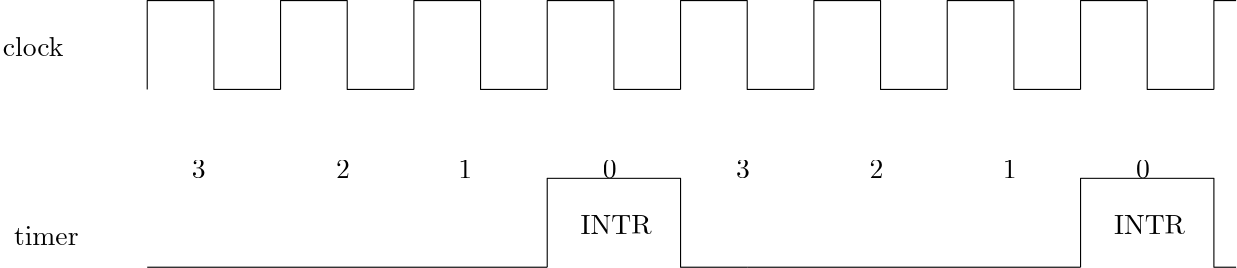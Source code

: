 <?xml version="1.0"?>
<!DOCTYPE ipe SYSTEM "ipe.dtd">
<ipe version="70107" creator="Ipe 7.1.8">
<info created="D:20150906152545" modified="D:20150906152545"/>
<ipestyle name="basic">
<symbol name="arrow/arc(spx)">
<path stroke="sym-stroke" fill="sym-stroke" pen="sym-pen">
0 0 m
-1 0.333 l
-1 -0.333 l
h
</path>
</symbol>
<symbol name="arrow/farc(spx)">
<path stroke="sym-stroke" fill="white" pen="sym-pen">
0 0 m
-1 0.333 l
-1 -0.333 l
h
</path>
</symbol>
<symbol name="arrow/ptarc(spx)">
<path stroke="sym-stroke" fill="sym-stroke" pen="sym-pen">
0 0 m
-1 0.333 l
-0.8 0 l
-1 -0.333 l
h
</path>
</symbol>
<symbol name="arrow/fptarc(spx)">
<path stroke="sym-stroke" fill="white" pen="sym-pen">
0 0 m
-1 0.333 l
-0.8 0 l
-1 -0.333 l
h
</path>
</symbol>
<symbol name="mark/circle(sx)" transformations="translations">
<path fill="sym-stroke">
0.6 0 0 0.6 0 0 e
0.4 0 0 0.4 0 0 e
</path>
</symbol>
<symbol name="mark/disk(sx)" transformations="translations">
<path fill="sym-stroke">
0.6 0 0 0.6 0 0 e
</path>
</symbol>
<symbol name="mark/fdisk(sfx)" transformations="translations">
<group>
<path fill="sym-fill">
0.5 0 0 0.5 0 0 e
</path>
<path fill="sym-stroke" fillrule="eofill">
0.6 0 0 0.6 0 0 e
0.4 0 0 0.4 0 0 e
</path>
</group>
</symbol>
<symbol name="mark/box(sx)" transformations="translations">
<path fill="sym-stroke" fillrule="eofill">
-0.6 -0.6 m
0.6 -0.6 l
0.6 0.6 l
-0.6 0.6 l
h
-0.4 -0.4 m
0.4 -0.4 l
0.4 0.4 l
-0.4 0.4 l
h
</path>
</symbol>
<symbol name="mark/square(sx)" transformations="translations">
<path fill="sym-stroke">
-0.6 -0.6 m
0.6 -0.6 l
0.6 0.6 l
-0.6 0.6 l
h
</path>
</symbol>
<symbol name="mark/fsquare(sfx)" transformations="translations">
<group>
<path fill="sym-fill">
-0.5 -0.5 m
0.5 -0.5 l
0.5 0.5 l
-0.5 0.5 l
h
</path>
<path fill="sym-stroke" fillrule="eofill">
-0.6 -0.6 m
0.6 -0.6 l
0.6 0.6 l
-0.6 0.6 l
h
-0.4 -0.4 m
0.4 -0.4 l
0.4 0.4 l
-0.4 0.4 l
h
</path>
</group>
</symbol>
<symbol name="mark/cross(sx)" transformations="translations">
<group>
<path fill="sym-stroke">
-0.43 -0.57 m
0.57 0.43 l
0.43 0.57 l
-0.57 -0.43 l
h
</path>
<path fill="sym-stroke">
-0.43 0.57 m
0.57 -0.43 l
0.43 -0.57 l
-0.57 0.43 l
h
</path>
</group>
</symbol>
<symbol name="arrow/fnormal(spx)">
<path stroke="sym-stroke" fill="white" pen="sym-pen">
0 0 m
-1 0.333 l
-1 -0.333 l
h
</path>
</symbol>
<symbol name="arrow/pointed(spx)">
<path stroke="sym-stroke" fill="sym-stroke" pen="sym-pen">
0 0 m
-1 0.333 l
-0.8 0 l
-1 -0.333 l
h
</path>
</symbol>
<symbol name="arrow/fpointed(spx)">
<path stroke="sym-stroke" fill="white" pen="sym-pen">
0 0 m
-1 0.333 l
-0.8 0 l
-1 -0.333 l
h
</path>
</symbol>
<symbol name="arrow/linear(spx)">
<path stroke="sym-stroke" pen="sym-pen">
-1 0.333 m
0 0 l
-1 -0.333 l
</path>
</symbol>
<symbol name="arrow/fdouble(spx)">
<path stroke="sym-stroke" fill="white" pen="sym-pen">
0 0 m
-1 0.333 l
-1 -0.333 l
h
-1 0 m
-2 0.333 l
-2 -0.333 l
h
</path>
</symbol>
<symbol name="arrow/double(spx)">
<path stroke="sym-stroke" fill="sym-stroke" pen="sym-pen">
0 0 m
-1 0.333 l
-1 -0.333 l
h
-1 0 m
-2 0.333 l
-2 -0.333 l
h
</path>
</symbol>
<pen name="heavier" value="0.8"/>
<pen name="fat" value="1.2"/>
<pen name="ultrafat" value="2"/>
<symbolsize name="large" value="5"/>
<symbolsize name="small" value="2"/>
<symbolsize name="tiny" value="1.1"/>
<arrowsize name="large" value="10"/>
<arrowsize name="small" value="5"/>
<arrowsize name="tiny" value="3"/>
<color name="red" value="1 0 0"/>
<color name="green" value="0 1 0"/>
<color name="blue" value="0 0 1"/>
<color name="yellow" value="1 1 0"/>
<color name="orange" value="1 0.647 0"/>
<color name="gold" value="1 0.843 0"/>
<color name="purple" value="0.627 0.125 0.941"/>
<color name="gray" value="0.745"/>
<color name="brown" value="0.647 0.165 0.165"/>
<color name="navy" value="0 0 0.502"/>
<color name="pink" value="1 0.753 0.796"/>
<color name="seagreen" value="0.18 0.545 0.341"/>
<color name="turquoise" value="0.251 0.878 0.816"/>
<color name="violet" value="0.933 0.51 0.933"/>
<color name="darkblue" value="0 0 0.545"/>
<color name="darkcyan" value="0 0.545 0.545"/>
<color name="darkgray" value="0.663"/>
<color name="darkgreen" value="0 0.392 0"/>
<color name="darkmagenta" value="0.545 0 0.545"/>
<color name="darkorange" value="1 0.549 0"/>
<color name="darkred" value="0.545 0 0"/>
<color name="lightblue" value="0.678 0.847 0.902"/>
<color name="lightcyan" value="0.878 1 1"/>
<color name="lightgray" value="0.827"/>
<color name="lightgreen" value="0.565 0.933 0.565"/>
<color name="lightyellow" value="1 1 0.878"/>
<dashstyle name="dashed" value="[4] 0"/>
<dashstyle name="dotted" value="[1 3] 0"/>
<dashstyle name="dash dotted" value="[4 2 1 2] 0"/>
<dashstyle name="dash dot dotted" value="[4 2 1 2 1 2] 0"/>
<textsize name="large" value="\large"/>
<textsize name="small" value="\small"/>
<textsize name="tiny" value="\tiny"/>
<textsize name="Large" value="\Large"/>
<textsize name="LARGE" value="\LARGE"/>
<textsize name="huge" value="\huge"/>
<textsize name="Huge" value="\Huge"/>
<textsize name="footnote" value="\footnotesize"/>
<textstyle name="center" begin="\begin{center}" end="\end{center}"/>
<textstyle name="itemize" begin="\begin{itemize}" end="\end{itemize}"/>
<textstyle name="item" begin="\begin{itemize}\item{}" end="\end{itemize}"/>
<gridsize name="4 pts" value="4"/>
<gridsize name="8 pts (~3 mm)" value="8"/>
<gridsize name="16 pts (~6 mm)" value="16"/>
<gridsize name="32 pts (~12 mm)" value="32"/>
<gridsize name="10 pts (~3.5 mm)" value="10"/>
<gridsize name="20 pts (~7 mm)" value="20"/>
<gridsize name="14 pts (~5 mm)" value="14"/>
<gridsize name="28 pts (~10 mm)" value="28"/>
<gridsize name="56 pts (~20 mm)" value="56"/>
<anglesize name="90 deg" value="90"/>
<anglesize name="60 deg" value="60"/>
<anglesize name="45 deg" value="45"/>
<anglesize name="30 deg" value="30"/>
<anglesize name="22.5 deg" value="22.5"/>
<tiling name="falling" angle="-60" step="4" width="1"/>
<tiling name="rising" angle="30" step="4" width="1"/>
</ipestyle>
<page>
<layer name="alpha"/>
<view layers="alpha" active="alpha"/>
<path layer="alpha" matrix="1 0 0 1 -48 96" stroke="black">
216 608 m
216 640 l
240 640 l
240 608 l
264 608 l
</path>
<path matrix="1 0 0 1 0 96" stroke="black">
216 608 m
216 640 l
240 640 l
240 608 l
264 608 l
</path>
<path matrix="1 0 0 1 48 96" stroke="black">
216 608 m
216 640 l
240 640 l
240 608 l
264 608 l
</path>
<path matrix="1 0 0 1 96 96" stroke="black">
216 608 m
216 640 l
240 640 l
240 608 l
264 608 l
</path>
<path matrix="1 0 0 1 144 96" stroke="black">
216 608 m
216 640 l
240 640 l
240 608 l
264 608 l
</path>
<path matrix="1 0 0 1 192 96" stroke="black">
216 608 m
216 640 l
240 640 l
240 608 l
264 608 l
</path>
<path matrix="1 0 0 1 -96 96" stroke="black">
216 608 m
216 640 l
240 640 l
240 608 l
264 608 l
</path>
<path matrix="1 0 0 1 0 -16" stroke="black">
264 656 m
264 688 l
312 688 l
312 656 l
336 656 l
</path>
<path matrix="1 0 0 1 0 -16" stroke="black">
264 656 m
120 656 l
</path>
<path matrix="1 0 0 1 0 -16" stroke="black">
336 656 m
456 656 l
</path>
<path matrix="1 0 0 1 240 96" stroke="black">
216 608 m
216 640 l
240 640 l
240 608 l
264 608 l
</path>
<path matrix="1 0 0 1 0 -16" stroke="black">
456 656 m
456 688 l
504 688 l
504 656 l
512 656 l
</path>
<path stroke="black">
504 704 m
504 736 l
512 736 l
</path>
<text matrix="1 0 0 1 0 -16" transformations="translations" pos="276 668" stroke="black" type="label" width="25.598" height="6.808" depth="0" valign="baseline">INTR</text>
<text matrix="1 0 0 1 192 -16" transformations="translations" pos="276 668" stroke="black" type="label" width="25.598" height="6.808" depth="0" valign="baseline">INTR</text>
<text matrix="1 0 0 1 4 0" transformations="translations" pos="64 716" stroke="black" type="label" width="21.863" height="6.918" depth="0" valign="baseline">clock</text>
<text matrix="1 0 0 1 0 -16" transformations="translations" pos="72 664" stroke="black" type="label" width="23.274" height="6.654" depth="0" valign="baseline">timer</text>
<text transformations="translations" pos="136 672" stroke="black" type="label" width="4.981" height="6.42" depth="0" valign="baseline">3</text>
<text matrix="1 0 0 1 52 0" transformations="translations" pos="136 672" stroke="black" type="label" width="4.981" height="6.42" depth="0" valign="baseline">2</text>
<text matrix="1 0 0 1 96 0" transformations="translations" pos="136 672" stroke="black" type="label" width="4.981" height="6.42" depth="0" valign="baseline">1</text>
<text matrix="1 0 0 1 148 0" transformations="translations" pos="136 672" stroke="black" type="label" width="4.981" height="6.42" depth="0" valign="baseline">0</text>
<text matrix="1 0 0 1 196 0" transformations="translations" pos="136 672" stroke="black" type="label" width="4.981" height="6.42" depth="0" valign="baseline">3</text>
<text matrix="1 0 0 1 244 0" transformations="translations" pos="136 672" stroke="black" type="label" width="4.981" height="6.42" depth="0" valign="baseline">2</text>
<text matrix="1 0 0 1 292 0" transformations="translations" pos="136 672" stroke="black" type="label" width="4.981" height="6.42" depth="0" valign="baseline">1</text>
<text matrix="1 0 0 1 340 0" transformations="translations" pos="136 672" stroke="black" type="label" width="4.981" height="6.42" depth="0" valign="baseline">0</text>
</page>
</ipe>
